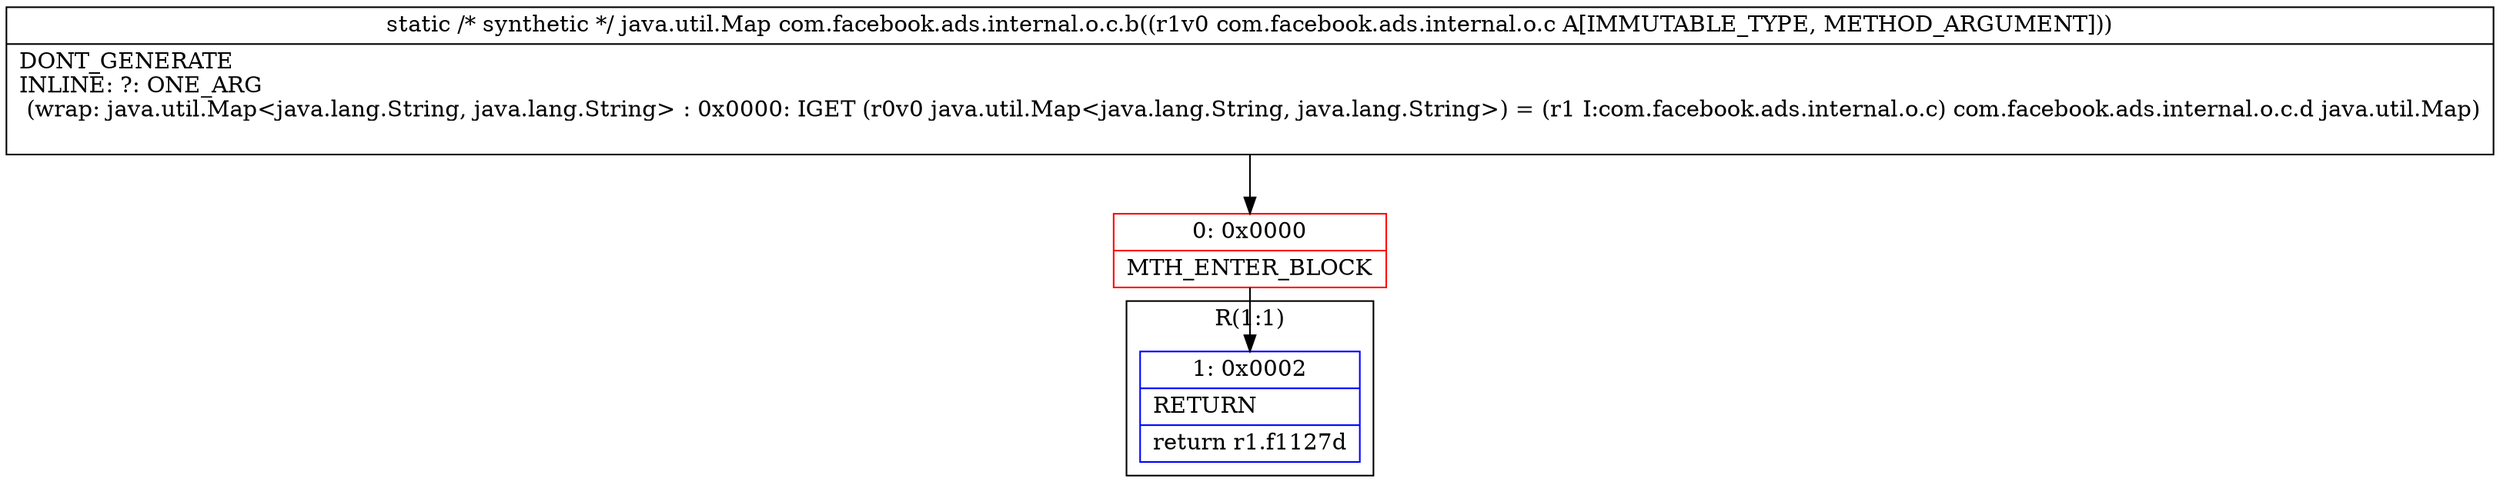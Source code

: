 digraph "CFG forcom.facebook.ads.internal.o.c.b(Lcom\/facebook\/ads\/internal\/o\/c;)Ljava\/util\/Map;" {
subgraph cluster_Region_881132895 {
label = "R(1:1)";
node [shape=record,color=blue];
Node_1 [shape=record,label="{1\:\ 0x0002|RETURN\l|return r1.f1127d\l}"];
}
Node_0 [shape=record,color=red,label="{0\:\ 0x0000|MTH_ENTER_BLOCK\l}"];
MethodNode[shape=record,label="{static \/* synthetic *\/ java.util.Map com.facebook.ads.internal.o.c.b((r1v0 com.facebook.ads.internal.o.c A[IMMUTABLE_TYPE, METHOD_ARGUMENT]))  | DONT_GENERATE\lINLINE: ?: ONE_ARG  \l  (wrap: java.util.Map\<java.lang.String, java.lang.String\> : 0x0000: IGET  (r0v0 java.util.Map\<java.lang.String, java.lang.String\>) = (r1 I:com.facebook.ads.internal.o.c) com.facebook.ads.internal.o.c.d java.util.Map)\l\l}"];
MethodNode -> Node_0;
Node_0 -> Node_1;
}

